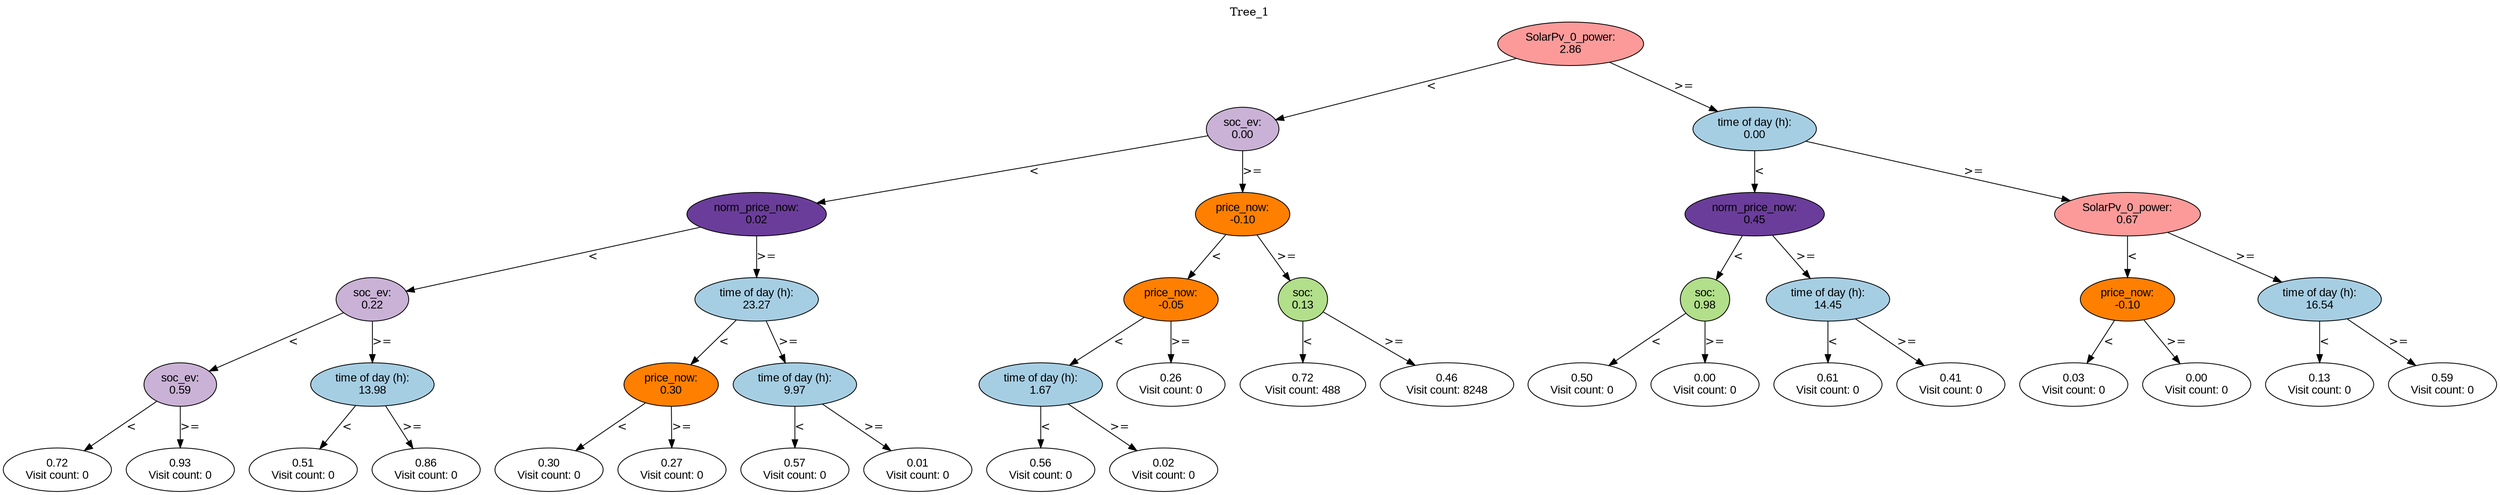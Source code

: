 digraph BST {
    node [fontname="Arial" style=filled colorscheme=paired12];
    0 [ label = "SolarPv_0_power:
2.86" fillcolor=5];
    1 [ label = "soc_ev:
0.00" fillcolor=9];
    2 [ label = "norm_price_now:
0.02" fillcolor=10];
    3 [ label = "soc_ev:
0.22" fillcolor=9];
    4 [ label = "soc_ev:
0.59" fillcolor=9];
    5 [ label = "0.72
Visit count: 0" fillcolor=white];
    6 [ label = "0.93
Visit count: 0" fillcolor=white];
    7 [ label = "time of day (h):
13.98" fillcolor=1];
    8 [ label = "0.51
Visit count: 0" fillcolor=white];
    9 [ label = "0.86
Visit count: 0" fillcolor=white];
    10 [ label = "time of day (h):
23.27" fillcolor=1];
    11 [ label = "price_now:
0.30" fillcolor=8];
    12 [ label = "0.30
Visit count: 0" fillcolor=white];
    13 [ label = "0.27
Visit count: 0" fillcolor=white];
    14 [ label = "time of day (h):
9.97" fillcolor=1];
    15 [ label = "0.57
Visit count: 0" fillcolor=white];
    16 [ label = "0.01
Visit count: 0" fillcolor=white];
    17 [ label = "price_now:
-0.10" fillcolor=8];
    18 [ label = "price_now:
-0.05" fillcolor=8];
    19 [ label = "time of day (h):
1.67" fillcolor=1];
    20 [ label = "0.56
Visit count: 0" fillcolor=white];
    21 [ label = "0.02
Visit count: 0" fillcolor=white];
    22 [ label = "0.26
Visit count: 0" fillcolor=white];
    23 [ label = "soc:
0.13" fillcolor=3];
    24 [ label = "0.72
Visit count: 488" fillcolor=white];
    25 [ label = "0.46
Visit count: 8248" fillcolor=white];
    26 [ label = "time of day (h):
0.00" fillcolor=1];
    27 [ label = "norm_price_now:
0.45" fillcolor=10];
    28 [ label = "soc:
0.98" fillcolor=3];
    29 [ label = "0.50
Visit count: 0" fillcolor=white];
    30 [ label = "0.00
Visit count: 0" fillcolor=white];
    31 [ label = "time of day (h):
14.45" fillcolor=1];
    32 [ label = "0.61
Visit count: 0" fillcolor=white];
    33 [ label = "0.41
Visit count: 0" fillcolor=white];
    34 [ label = "SolarPv_0_power:
0.67" fillcolor=5];
    35 [ label = "price_now:
-0.10" fillcolor=8];
    36 [ label = "0.03
Visit count: 0" fillcolor=white];
    37 [ label = "0.00
Visit count: 0" fillcolor=white];
    38 [ label = "time of day (h):
16.54" fillcolor=1];
    39 [ label = "0.13
Visit count: 0" fillcolor=white];
    40 [ label = "0.59
Visit count: 0" fillcolor=white];

    0  -> 1[ label = "<"];
    0  -> 26[ label = ">="];
    1  -> 2[ label = "<"];
    1  -> 17[ label = ">="];
    2  -> 3[ label = "<"];
    2  -> 10[ label = ">="];
    3  -> 4[ label = "<"];
    3  -> 7[ label = ">="];
    4  -> 5[ label = "<"];
    4  -> 6[ label = ">="];
    7  -> 8[ label = "<"];
    7  -> 9[ label = ">="];
    10  -> 11[ label = "<"];
    10  -> 14[ label = ">="];
    11  -> 12[ label = "<"];
    11  -> 13[ label = ">="];
    14  -> 15[ label = "<"];
    14  -> 16[ label = ">="];
    17  -> 18[ label = "<"];
    17  -> 23[ label = ">="];
    18  -> 19[ label = "<"];
    18  -> 22[ label = ">="];
    19  -> 20[ label = "<"];
    19  -> 21[ label = ">="];
    23  -> 24[ label = "<"];
    23  -> 25[ label = ">="];
    26  -> 27[ label = "<"];
    26  -> 34[ label = ">="];
    27  -> 28[ label = "<"];
    27  -> 31[ label = ">="];
    28  -> 29[ label = "<"];
    28  -> 30[ label = ">="];
    31  -> 32[ label = "<"];
    31  -> 33[ label = ">="];
    34  -> 35[ label = "<"];
    34  -> 38[ label = ">="];
    35  -> 36[ label = "<"];
    35  -> 37[ label = ">="];
    38  -> 39[ label = "<"];
    38  -> 40[ label = ">="];

    labelloc="t";
    label="Tree_1";
}